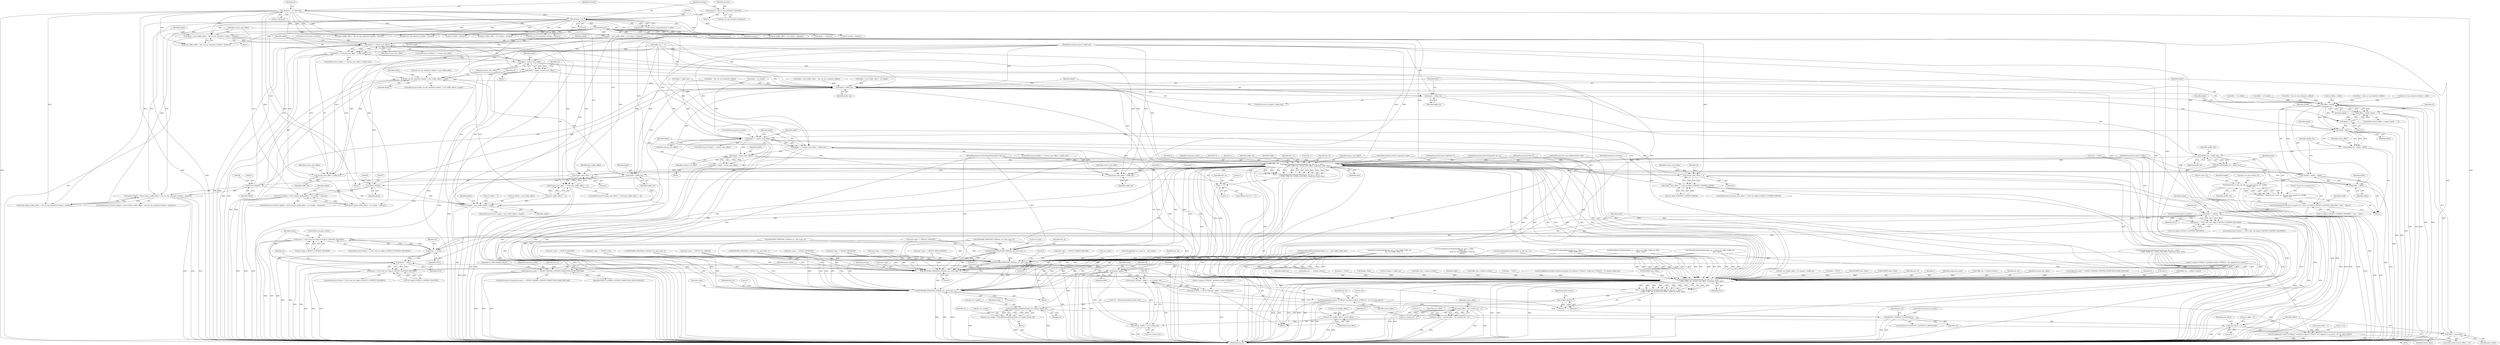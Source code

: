 digraph "0_suricata_47afc577ff763150f9b47f10331f5ef9eb847a57@integer" {
"1000339" [label="(Call,depth = prev_buffer_offset + det_ctx->bj_values[cd->within] + distance)"];
"1000290" [label="(Call,distance < 0)"];
"1000279" [label="(Call,distance = det_ctx->bj_values[cd->distance])"];
"1000260" [label="(Call,distance = cd->distance)"];
"1000296" [label="(Call,abs(distance))"];
"1000388" [label="(Call,depth <= stream_start_offset)"];
"1000395" [label="(Call,depth >= (stream_start_offset + buffer_len))"];
"1000405" [label="(Call,depth - stream_start_offset)"];
"1000403" [label="(Call,depth = depth - stream_start_offset)"];
"1000416" [label="(Call,(det_ctx->bj_values[cd->depth] + prev_buffer_offset) < depth)"];
"1000600" [label="(Call,depth > buffer_len)"];
"1000603" [label="(Call,depth = buffer_len)"];
"1000608" [label="(Call,offset > depth)"];
"1000607" [label="(Call,offset > depth || depth == 0)"];
"1000611" [label="(Call,depth == 0)"];
"1000635" [label="(Call,depth - offset)"];
"1000548" [label="(Call,depth <= stream_start_offset)"];
"1000555" [label="(Call,depth >= (stream_start_offset + buffer_len))"];
"1000565" [label="(Call,depth - stream_start_offset)"];
"1000563" [label="(Call,depth = depth - stream_start_offset)"];
"1000798" [label="(Call,DetectEngineContentInspection(de_ctx, det_ctx, s, smd+1,\n                        f, buffer, buffer_len, stream_start_offset, inspection_mode, data))"];
"1000256" [label="(Call,depth = buffer_len)"];
"1000322" [label="(Call,(int32_t)depth)"];
"1000321" [label="(Call,(int32_t)depth > (int32_t)(prev_buffer_offset + det_ctx->bj_values[cd->within] + distance))"];
"1000449" [label="(Call,(cd->depth + prev_buffer_offset) < depth)"];
"1000356" [label="(Call,(int32_t)depth)"];
"1000355" [label="(Call,(int32_t)depth > (int32_t)(prev_buffer_offset + cd->within + distance))"];
"1000380" [label="(Call,stream_start_offset != 0)"];
"1000379" [label="(Call,stream_start_offset != 0 && prev_buffer_offset == 0)"];
"1001518" [label="(Call,DetectEngineContentInspection(de_ctx, det_ctx, s, smd+1,\n                f, buffer, buffer_len, stream_start_offset, inspection_mode, data))"];
"1001516" [label="(Call,r = DetectEngineContentInspection(de_ctx, det_ctx, s, smd+1,\n                f, buffer, buffer_len, stream_start_offset, inspection_mode, data))"];
"1001531" [label="(Call,SCReturnInt(r))"];
"1001534" [label="(Call,KEYWORD_PROFILING_END(det_ctx, smd->type, 1))"];
"1000397" [label="(Call,stream_start_offset + buffer_len)"];
"1000538" [label="(Call,stream_start_offset != 0)"];
"1000537" [label="(Call,stream_start_offset != 0 && cd->flags & DETECT_CONTENT_DEPTH)"];
"1000557" [label="(Call,stream_start_offset + buffer_len)"];
"1000627" [label="(Call,*sbuffer = buffer + offset)"];
"1000648" [label="(Call,SpmScan(cd->spm_ctx, det_ctx->spm_thread_ctx, sbuffer,\n                            sbuffer_len))"];
"1000646" [label="(Call,found = SpmScan(cd->spm_ctx, det_ctx->spm_thread_ctx, sbuffer,\n                            sbuffer_len))"];
"1000657" [label="(Call,SCLogDebug(\"found %p cd negated %s\", found, cd->flags & DETECT_CONTENT_NEGATED ? \"true\" : \"false\"))"];
"1000670" [label="(Call,found == NULL)"];
"1000669" [label="(Call,found == NULL && !(cd->flags & DETECT_CONTENT_NEGATED))"];
"1000684" [label="(Call,found == NULL)"];
"1000683" [label="(Call,found == NULL && (cd->flags & DETECT_CONTENT_NEGATED))"];
"1000696" [label="(Call,found != NULL && (cd->flags & DETECT_CONTENT_NEGATED))"];
"1000697" [label="(Call,found != NULL)"];
"1000728" [label="(Call,found - buffer)"];
"1000725" [label="(Call,(uint32_t)((found - buffer) + cd->content_len))"];
"1000723" [label="(Call,match_offset = (uint32_t)((found - buffer) + cd->content_len))"];
"1000734" [label="(Call,SCLogDebug(\"content %\"PRIu32\" matched at offset %\"PRIu32\"\", cd->id, match_offset))"];
"1000706" [label="(Call,SCLogDebug(\"content %\"PRIu32\" matched at offset %\"PRIu32\", but negated so no match\", cd->id, match_offset))"];
"1000740" [label="(Call,det_ctx->buffer_offset = match_offset)"];
"1000825" [label="(Call,match_offset - (cd->content_len - 1))"];
"1000823" [label="(Call,prev_offset = (match_offset - (cd->content_len - 1)))"];
"1000593" [label="(Call,prev_offset != 0)"];
"1000596" [label="(Call,offset = prev_offset)"];
"1000727" [label="(Call,(found - buffer) + cd->content_len)"];
"1000761" [label="(Call,DetectReplaceAddToList(det_ctx->replist, found, cd))"];
"1000713" [label="(Call,DETECT_CONTENT_IS_SINGLE(cd))"];
"1000757" [label="(Call,det_ctx->replist = DetectReplaceAddToList(det_ctx->replist, found, cd))"];
"1000629" [label="(Call,buffer + offset)"];
"1000753" [label="(Call,inspection_mode == DETECT_ENGINE_CONTENT_INSPECTION_MODE_PAYLOAD)"];
"1000789" [label="(Call,KEYWORD_PROFILING_END(det_ctx, smd->type, 1))"];
"1001494" [label="(Call,KEYWORD_PROFILING_END(det_ctx, smd->type, 0))"];
"1001509" [label="(Call,KEYWORD_PROFILING_END(det_ctx, smd->type, 1))"];
"1000796" [label="(Call,r = DetectEngineContentInspection(de_ctx, det_ctx, s, smd+1,\n                        f, buffer, buffer_len, stream_start_offset, inspection_mode, data))"];
"1000812" [label="(Call,r == 1)"];
"1000633" [label="(Call,sbuffer_len = depth - offset)"];
"1000643" [label="(Call,sbuffer_len > buffer_len)"];
"1000642" [label="(Call,BUG_ON(sbuffer_len > buffer_len))"];
"1000133" [label="(MethodParameterIn,const Signature *s)"];
"1001527" [label="(Identifier,buffer_len)"];
"1000629" [label="(Call,buffer + offset)"];
"1000359" [label="(Call,(int32_t)(prev_buffer_offset + cd->within + distance))"];
"1000279" [label="(Call,distance = det_ctx->bj_values[cd->distance])"];
"1000597" [label="(Identifier,offset)"];
"1001354" [label="(Call,buffer_len == urilend->urilen1)"];
"1000458" [label="(Identifier,depth)"];
"1000731" [label="(Call,cd->content_len)"];
"1000754" [label="(Identifier,inspection_mode)"];
"1000604" [label="(Identifier,depth)"];
"1000442" [label="(Call,cd->depth != 0)"];
"1000472" [label="(Call,det_ctx->bj_values[cd->offset] > offset)"];
"1000739" [label="(Identifier,match_offset)"];
"1000548" [label="(Call,depth <= stream_start_offset)"];
"1000405" [label="(Call,depth - stream_start_offset)"];
"1000139" [label="(MethodParameterIn,uint8_t inspection_mode)"];
"1000736" [label="(Call,cd->id)"];
"1000175" [label="(Call,buffer_len == 0)"];
"1001203" [label="(Call,data != NULL)"];
"1000325" [label="(Call,(int32_t)(prev_buffer_offset + det_ctx->bj_values[cd->within] + distance))"];
"1000824" [label="(Identifier,prev_offset)"];
"1000172" [label="(Call,smd == NULL)"];
"1000426" [label="(Identifier,depth)"];
"1000973" [label="(Call,(Packet *)data)"];
"1000179" [label="(Call,KEYWORD_PROFILING_END(det_ctx, smd->type, 0))"];
"1001247" [label="(Call,smd->type == DETECT_BYTE_EXTRACT)"];
"1000683" [label="(Call,found == NULL && (cd->flags & DETECT_CONTENT_NEGATED))"];
"1000131" [label="(MethodParameterIn,DetectEngineCtx *de_ctx)"];
"1000628" [label="(Identifier,sbuffer)"];
"1000339" [label="(Call,depth = prev_buffer_offset + det_ctx->bj_values[cd->within] + distance)"];
"1000594" [label="(Identifier,prev_offset)"];
"1000361" [label="(Call,prev_buffer_offset + cd->within + distance)"];
"1000732" [label="(Identifier,cd)"];
"1000592" [label="(ControlStructure,if (prev_offset != 0))"];
"1000832" [label="(Literal,1)"];
"1000811" [label="(ControlStructure,if (r == 1))"];
"1000429" [label="(Identifier,depth)"];
"1000699" [label="(Identifier,NULL)"];
"1001486" [label="(Call,SCLogDebug(\"sm->type %u\", smd->type))"];
"1001536" [label="(Call,smd->type)"];
"1000387" [label="(ControlStructure,if (depth <= stream_start_offset))"];
"1001495" [label="(Identifier,det_ctx)"];
"1001160" [label="(Call,smd->type == DETECT_BYTEJUMP)"];
"1000635" [label="(Call,depth - offset)"];
"1000656" [label="(Identifier,sbuffer_len)"];
"1000396" [label="(Identifier,depth)"];
"1000892" [label="(Call,id->dataat < buffer_len)"];
"1000549" [label="(Identifier,depth)"];
"1000705" [label="(Block,)"];
"1001388" [label="(Call,buffer_len > urilend->urilen1)"];
"1000761" [label="(Call,DetectReplaceAddToList(det_ctx->replist, found, cd))"];
"1000455" [label="(Identifier,depth)"];
"1000636" [label="(Identifier,depth)"];
"1001417" [label="(Call,smd->type == DETECT_LUA)"];
"1000627" [label="(Call,*sbuffer = buffer + offset)"];
"1000695" [label="(ControlStructure,if (found != NULL && (cd->flags & DETECT_CONTENT_NEGATED)))"];
"1000765" [label="(Identifier,found)"];
"1000531" [label="(Call,depth = cd->depth)"];
"1000687" [label="(Call,cd->flags & DETECT_CONTENT_NEGATED)"];
"1000407" [label="(Identifier,stream_start_offset)"];
"1000808" [label="(Identifier,stream_start_offset)"];
"1001501" [label="(Literal,0)"];
"1001454" [label="(Call,DetectBase64DecodeDoMatch(det_ctx, s, smd, buffer, buffer_len))"];
"1000607" [label="(Call,offset > depth || depth == 0)"];
"1000538" [label="(Call,stream_start_offset != 0)"];
"1000467" [label="(Identifier,cd)"];
"1000394" [label="(ControlStructure,if (depth >= (stream_start_offset + buffer_len)))"];
"1000798" [label="(Call,DetectEngineContentInspection(de_ctx, det_ctx, s, smd+1,\n                        f, buffer, buffer_len, stream_start_offset, inspection_mode, data))"];
"1000646" [label="(Call,found = SpmScan(cd->spm_ctx, det_ctx->spm_thread_ctx, sbuffer,\n                            sbuffer_len))"];
"1000378" [label="(ControlStructure,if (stream_start_offset != 0 && prev_buffer_offset == 0))"];
"1000599" [label="(ControlStructure,if (depth > buffer_len))"];
"1000696" [label="(Call,found != NULL && (cd->flags & DETECT_CONTENT_NEGATED))"];
"1000598" [label="(Identifier,prev_offset)"];
"1000321" [label="(Call,(int32_t)depth > (int32_t)(prev_buffer_offset + det_ctx->bj_values[cd->within] + distance))"];
"1001526" [label="(Identifier,buffer)"];
"1001143" [label="(Call,DetectBytetestDoMatch(det_ctx, s, smd->ctx, buffer, buffer_len, flags,\n                                  offset, value))"];
"1000648" [label="(Call,SpmScan(cd->spm_ctx, det_ctx->spm_thread_ctx, sbuffer,\n                            sbuffer_len))"];
"1000354" [label="(ControlStructure,if ((int32_t)depth > (int32_t)(prev_buffer_offset + cd->within + distance)))"];
"1000686" [label="(Identifier,NULL)"];
"1000776" [label="(Identifier,cd)"];
"1000707" [label="(Literal,\"content %\"PRIu32\" matched at offset %\"PRIu32\", but negated so no match\")"];
"1000618" [label="(Identifier,cd)"];
"1000397" [label="(Call,stream_start_offset + buffer_len)"];
"1000735" [label="(Literal,\"content %\"PRIu32\" matched at offset %\"PRIu32\"\")"];
"1000717" [label="(Identifier,det_ctx)"];
"1000812" [label="(Call,r == 1)"];
"1001427" [label="(Call,DetectLuaMatchBuffer(det_ctx, s, smd, buffer, buffer_len,\n                    det_ctx->buffer_offset, f))"];
"1000556" [label="(Identifier,depth)"];
"1000702" [label="(Identifier,cd)"];
"1000797" [label="(Identifier,r)"];
"1000136" [label="(MethodParameterIn,uint8_t *buffer)"];
"1001517" [label="(Identifier,r)"];
"1000926" [label="(Call,smd->type == DETECT_PCRE)"];
"1000727" [label="(Call,(found - buffer) + cd->content_len)"];
"1001532" [label="(Identifier,r)"];
"1000406" [label="(Identifier,depth)"];
"1000642" [label="(Call,BUG_ON(sbuffer_len > buffer_len))"];
"1000757" [label="(Call,det_ctx->replist = DetectReplaceAddToList(det_ctx->replist, found, cd))"];
"1000552" [label="(ControlStructure,goto no_match;)"];
"1000257" [label="(Identifier,depth)"];
"1001499" [label="(Literal,0)"];
"1000567" [label="(Identifier,stream_start_offset)"];
"1001518" [label="(Call,DetectEngineContentInspection(de_ctx, det_ctx, s, smd+1,\n                f, buffer, buffer_len, stream_start_offset, inspection_mode, data))"];
"1001003" [label="(Call,KEYWORD_PROFILING_END(det_ctx, smd->type, 1))"];
"1000805" [label="(Identifier,f)"];
"1001514" [label="(Literal,1)"];
"1000132" [label="(MethodParameterIn,DetectEngineThreadCtx *det_ctx)"];
"1000612" [label="(Identifier,depth)"];
"1000188" [label="(Call,smd->type == DETECT_CONTENT)"];
"1000404" [label="(Identifier,depth)"];
"1000322" [label="(Call,(int32_t)depth)"];
"1000813" [label="(Identifier,r)"];
"1000258" [label="(Identifier,buffer_len)"];
"1000734" [label="(Call,SCLogDebug(\"content %\"PRIu32\" matched at offset %\"PRIu32\"\", cd->id, match_offset))"];
"1000541" [label="(Call,cd->flags & DETECT_CONTENT_DEPTH)"];
"1000740" [label="(Call,det_ctx->buffer_offset = match_offset)"];
"1000682" [label="(ControlStructure,if (found == NULL && (cd->flags & DETECT_CONTENT_NEGATED)))"];
"1001376" [label="(Call,buffer_len > urilend->urilen1)"];
"1000261" [label="(Identifier,distance)"];
"1000537" [label="(Call,stream_start_offset != 0 && cd->flags & DETECT_CONTENT_DEPTH)"];
"1000162" [label="(Call,KEYWORD_PROFILING_END(det_ctx, smd->type, 0))"];
"1000415" [label="(ControlStructure,if ((det_ctx->bj_values[cd->depth] + prev_buffer_offset) < depth))"];
"1000550" [label="(Identifier,stream_start_offset)"];
"1000826" [label="(Identifier,match_offset)"];
"1000384" [label="(Identifier,prev_buffer_offset)"];
"1000741" [label="(Call,det_ctx->buffer_offset)"];
"1000303" [label="(Call,offset += distance)"];
"1000543" [label="(Identifier,cd)"];
"1000713" [label="(Call,DETECT_CONTENT_IS_SINGLE(cd))"];
"1000448" [label="(ControlStructure,if ((cd->depth + prev_buffer_offset) < depth))"];
"1001534" [label="(Call,KEYWORD_PROFILING_END(det_ctx, smd->type, 1))"];
"1001306" [label="(Call,DetectByteExtractDoMatch(det_ctx, smd, s, buffer,\n                                     buffer_len,\n                                     &det_ctx->bj_values[bed->local_id],\n                                     endian))"];
"1000634" [label="(Identifier,sbuffer_len)"];
"1001508" [label="(Block,)"];
"1000655" [label="(Identifier,sbuffer)"];
"1001516" [label="(Call,r = DetectEngineContentInspection(de_ctx, det_ctx, s, smd+1,\n                f, buffer, buffer_len, stream_start_offset, inspection_mode, data))"];
"1000613" [label="(Literal,0)"];
"1000291" [label="(Identifier,distance)"];
"1000499" [label="(Call,offset = cd->offset)"];
"1001278" [label="(Call,data != NULL)"];
"1000558" [label="(Identifier,stream_start_offset)"];
"1000383" [label="(Call,prev_buffer_offset == 0)"];
"1001477" [label="(Call,DetectBase64DataDoMatch(de_ctx, det_ctx, s, f))"];
"1000195" [label="(Call,*cd = (DetectContentData *)smd->ctx)"];
"1000809" [label="(Identifier,inspection_mode)"];
"1000728" [label="(Call,found - buffer)"];
"1000557" [label="(Call,stream_start_offset + buffer_len)"];
"1000796" [label="(Call,r = DetectEngineContentInspection(de_ctx, det_ctx, s, smd+1,\n                        f, buffer, buffer_len, stream_start_offset, inspection_mode, data))"];
"1000644" [label="(Identifier,sbuffer_len)"];
"1000363" [label="(Call,cd->within + distance)"];
"1000762" [label="(Call,det_ctx->replist)"];
"1000658" [label="(Literal,\"found %p cd negated %s\")"];
"1000791" [label="(Call,smd->type)"];
"1000794" [label="(Literal,1)"];
"1001542" [label="(MethodReturn,int)"];
"1000725" [label="(Call,(uint32_t)((found - buffer) + cd->content_len))"];
"1000563" [label="(Call,depth = depth - stream_start_offset)"];
"1000562" [label="(Block,)"];
"1000759" [label="(Identifier,det_ctx)"];
"1000766" [label="(Identifier,cd)"];
"1000338" [label="(Block,)"];
"1001535" [label="(Identifier,det_ctx)"];
"1000239" [label="(Block,)"];
"1000801" [label="(Identifier,s)"];
"1000584" [label="(Call,offset = cd->offset)"];
"1000389" [label="(Identifier,depth)"];
"1000608" [label="(Call,offset > depth)"];
"1000724" [label="(Identifier,match_offset)"];
"1000390" [label="(Identifier,stream_start_offset)"];
"1000296" [label="(Call,abs(distance))"];
"1000714" [label="(Identifier,cd)"];
"1000807" [label="(Identifier,buffer_len)"];
"1000256" [label="(Call,depth = buffer_len)"];
"1000402" [label="(Block,)"];
"1000559" [label="(Identifier,buffer_len)"];
"1000566" [label="(Identifier,depth)"];
"1000698" [label="(Identifier,found)"];
"1000789" [label="(Call,KEYWORD_PROFILING_END(det_ctx, smd->type, 1))"];
"1000340" [label="(Identifier,depth)"];
"1000631" [label="(Identifier,offset)"];
"1000398" [label="(Identifier,stream_start_offset)"];
"1000481" [label="(Call,offset = det_ctx->bj_values[cd->offset])"];
"1000637" [label="(Identifier,offset)"];
"1001470" [label="(Call,KEYWORD_PROFILING_END(det_ctx, smd->type, 1))"];
"1000697" [label="(Call,found != NULL)"];
"1000403" [label="(Call,depth = depth - stream_start_offset)"];
"1000910" [label="(Call,SCLogDebug(\"absolute isdataat mismatch, id->isdataat %\"PRIu32\", buffer_len %\"PRIu32\"\", id->dataat, buffer_len))"];
"1000748" [label="(Identifier,cd)"];
"1000827" [label="(Call,cd->content_len - 1)"];
"1000388" [label="(Call,depth <= stream_start_offset)"];
"1000660" [label="(Call,cd->flags & DETECT_CONTENT_NEGATED ? \"true\" : \"false\")"];
"1000137" [label="(MethodParameterIn,uint32_t buffer_len)"];
"1000668" [label="(ControlStructure,if (found == NULL && !(cd->flags & DETECT_CONTENT_NEGATED)))"];
"1000645" [label="(Identifier,buffer_len)"];
"1000810" [label="(Identifier,data)"];
"1000536" [label="(ControlStructure,if (stream_start_offset != 0 && cd->flags & DETECT_CONTENT_DEPTH))"];
"1000806" [label="(Identifier,buffer)"];
"1000630" [label="(Identifier,buffer)"];
"1000547" [label="(ControlStructure,if (depth <= stream_start_offset))"];
"1001510" [label="(Identifier,det_ctx)"];
"1000428" [label="(Call,depth = prev_buffer_offset + det_ctx->bj_values[cd->depth])"];
"1000135" [label="(MethodParameterIn,Flow *f)"];
"1000978" [label="(Call,DetectPcrePayloadMatch(det_ctx, s, smd, p, f,\n                                       buffer, buffer_len))"];
"1000260" [label="(Call,distance = cd->distance)"];
"1000371" [label="(Call,prev_buffer_offset + cd->within + distance)"];
"1000268" [label="(Identifier,cd)"];
"1000225" [label="(Call,depth = buffer_len)"];
"1001210" [label="(Call,(DCERPCState *)data)"];
"1000700" [label="(Call,cd->flags & DETECT_CONTENT_NEGATED)"];
"1000752" [label="(ControlStructure,if (inspection_mode == DETECT_ENGINE_CONTENT_INSPECTION_MODE_PAYLOAD))"];
"1000596" [label="(Call,offset = prev_offset)"];
"1001509" [label="(Call,KEYWORD_PROFILING_END(det_ctx, smd->type, 1))"];
"1001494" [label="(Call,KEYWORD_PROFILING_END(det_ctx, smd->type, 0))"];
"1000770" [label="(Identifier,SC_ERR_INVALID_VALUE)"];
"1000329" [label="(Call,det_ctx->bj_values[cd->within] + distance)"];
"1000324" [label="(Identifier,depth)"];
"1000859" [label="(Call,det_ctx->buffer_offset + id->dataat > buffer_len)"];
"1001531" [label="(Call,SCReturnInt(r))"];
"1000565" [label="(Call,depth - stream_start_offset)"];
"1000595" [label="(Literal,0)"];
"1000755" [label="(Identifier,DETECT_ENGINE_CONTENT_INSPECTION_MODE_PAYLOAD)"];
"1000138" [label="(MethodParameterIn,uint32_t stream_start_offset)"];
"1000554" [label="(ControlStructure,if (depth >= (stream_start_offset + buffer_len)))"];
"1000659" [label="(Identifier,found)"];
"1000229" [label="(Call,prev_offset = 0)"];
"1000672" [label="(Identifier,NULL)"];
"1000382" [label="(Literal,0)"];
"1000742" [label="(Identifier,det_ctx)"];
"1001054" [label="(Call,smd->type == DETECT_BYTETEST)"];
"1000643" [label="(Call,sbuffer_len > buffer_len)"];
"1000379" [label="(Call,stream_start_offset != 0 && prev_buffer_offset == 0)"];
"1000835" [label="(Call,smd->type == DETECT_ISDATAAT)"];
"1001231" [label="(Call,DetectBytejumpDoMatch(det_ctx, s, smd->ctx, buffer, buffer_len,\n                                  flags, offset))"];
"1000823" [label="(Call,prev_offset = (match_offset - (cd->content_len - 1)))"];
"1001447" [label="(Call,smd->type == DETECT_BASE64_DECODE)"];
"1000411" [label="(Identifier,cd)"];
"1001327" [label="(Call,smd->type == DETECT_AL_URILEN)"];
"1000606" [label="(ControlStructure,if (offset > depth || depth == 0))"];
"1000814" [label="(Literal,1)"];
"1000290" [label="(Call,distance < 0)"];
"1000817" [label="(Literal,1)"];
"1001115" [label="(Call,data != NULL)"];
"1000602" [label="(Identifier,buffer_len)"];
"1000684" [label="(Call,found == NULL)"];
"1000320" [label="(ControlStructure,if ((int32_t)depth > (int32_t)(prev_buffer_offset + det_ctx->bj_values[cd->within] + distance)))"];
"1000294" [label="(Call,(uint32_t)(abs(distance)))"];
"1000753" [label="(Call,inspection_mode == DETECT_ENGINE_CONTENT_INSPECTION_MODE_PAYLOAD)"];
"1000610" [label="(Identifier,depth)"];
"1000289" [label="(Call,distance < 0 && (uint32_t)(abs(distance)) > offset)"];
"1000800" [label="(Identifier,det_ctx)"];
"1001122" [label="(Call,(DCERPCState *)data)"];
"1000712" [label="(ControlStructure,if (DETECT_CONTENT_IS_SINGLE(cd)))"];
"1000640" [label="(Identifier,match_offset)"];
"1001285" [label="(Call,(DCERPCState *)data)"];
"1000593" [label="(Call,prev_offset != 0)"];
"1000358" [label="(Identifier,depth)"];
"1000802" [label="(Call,smd+1)"];
"1001496" [label="(Call,smd->type)"];
"1000720" [label="(ControlStructure,goto no_match;)"];
"1000673" [label="(Call,!(cd->flags & DETECT_CONTENT_NEGATED))"];
"1000278" [label="(Block,)"];
"1000657" [label="(Call,SCLogDebug(\"found %p cd negated %s\", found, cd->flags & DETECT_CONTENT_NEGATED ? \"true\" : \"false\"))"];
"1000652" [label="(Call,det_ctx->spm_thread_ctx)"];
"1001520" [label="(Identifier,det_ctx)"];
"1001530" [label="(Identifier,data)"];
"1000600" [label="(Call,depth > buffer_len)"];
"1000722" [label="(Block,)"];
"1000134" [label="(MethodParameterIn,const SigMatchData *smd)"];
"1000252" [label="(Block,)"];
"1000744" [label="(Identifier,match_offset)"];
"1000706" [label="(Call,SCLogDebug(\"content %\"PRIu32\" matched at offset %\"PRIu32\", but negated so no match\", cd->id, match_offset))"];
"1000416" [label="(Call,(det_ctx->bj_values[cd->depth] + prev_buffer_offset) < depth)"];
"1000685" [label="(Identifier,found)"];
"1001521" [label="(Identifier,s)"];
"1000399" [label="(Identifier,buffer_len)"];
"1000693" [label="(ControlStructure,goto match;)"];
"1000417" [label="(Call,det_ctx->bj_values[cd->depth] + prev_buffer_offset)"];
"1000369" [label="(Call,depth = prev_buffer_offset + cd->within + distance)"];
"1000609" [label="(Identifier,offset)"];
"1000689" [label="(Identifier,cd)"];
"1001529" [label="(Identifier,inspection_mode)"];
"1000676" [label="(Identifier,cd)"];
"1001365" [label="(Call,buffer_len < urilend->urilen1)"];
"1000297" [label="(Identifier,distance)"];
"1000450" [label="(Call,cd->depth + prev_buffer_offset)"];
"1000355" [label="(Call,(int32_t)depth > (int32_t)(prev_buffer_offset + cd->within + distance))"];
"1000799" [label="(Identifier,de_ctx)"];
"1000649" [label="(Call,cd->spm_ctx)"];
"1000564" [label="(Identifier,depth)"];
"1001533" [label="(JumpTarget,final_match:)"];
"1000669" [label="(Call,found == NULL && !(cd->flags & DETECT_CONTENT_NEGATED))"];
"1000756" [label="(Block,)"];
"1000671" [label="(Identifier,found)"];
"1001511" [label="(Call,smd->type)"];
"1001519" [label="(Identifier,de_ctx)"];
"1000513" [label="(Call,depth = det_ctx->bj_values[cd->depth])"];
"1000381" [label="(Identifier,stream_start_offset)"];
"1000140" [label="(MethodParameterIn,void *data)"];
"1000327" [label="(Call,prev_buffer_offset + det_ctx->bj_values[cd->within] + distance)"];
"1000392" [label="(ControlStructure,goto no_match;)"];
"1000341" [label="(Call,prev_buffer_offset + det_ctx->bj_values[cd->within] + distance)"];
"1000571" [label="(Identifier,cd)"];
"1000555" [label="(Call,depth >= (stream_start_offset + buffer_len))"];
"1000540" [label="(Literal,0)"];
"1000493" [label="(Call,cd->offset > offset)"];
"1001528" [label="(Identifier,stream_start_offset)"];
"1000758" [label="(Call,det_ctx->replist)"];
"1001541" [label="(Literal,1)"];
"1000141" [label="(Block,)"];
"1000968" [label="(Call,inspection_mode == DETECT_ENGINE_CONTENT_INSPECTION_MODE_PAYLOAD)"];
"1000343" [label="(Call,det_ctx->bj_values[cd->within] + distance)"];
"1000730" [label="(Identifier,buffer)"];
"1000711" [label="(Identifier,match_offset)"];
"1001525" [label="(Identifier,f)"];
"1000380" [label="(Call,stream_start_offset != 0)"];
"1000292" [label="(Literal,0)"];
"1000647" [label="(Identifier,found)"];
"1000790" [label="(Identifier,det_ctx)"];
"1000639" [label="(Call,match_offset = 0)"];
"1000539" [label="(Identifier,stream_start_offset)"];
"1000633" [label="(Call,sbuffer_len = depth - offset)"];
"1000574" [label="(Call,offset = det_ctx->bj_values[cd->offset])"];
"1000449" [label="(Call,(cd->depth + prev_buffer_offset) < depth)"];
"1000262" [label="(Call,cd->distance)"];
"1000603" [label="(Call,depth = buffer_len)"];
"1000605" [label="(Identifier,buffer_len)"];
"1001522" [label="(Call,smd+1)"];
"1001393" [label="(Call,buffer_len < urilend->urilen2)"];
"1000280" [label="(Identifier,distance)"];
"1000670" [label="(Call,found == NULL)"];
"1000825" [label="(Call,match_offset - (cd->content_len - 1))"];
"1000723" [label="(Call,match_offset = (uint32_t)((found - buffer) + cd->content_len))"];
"1000708" [label="(Call,cd->id)"];
"1000395" [label="(Call,depth >= (stream_start_offset + buffer_len))"];
"1000457" [label="(Call,depth = prev_buffer_offset + cd->depth)"];
"1000281" [label="(Call,det_ctx->bj_values[cd->distance])"];
"1000601" [label="(Identifier,depth)"];
"1000680" [label="(ControlStructure,goto no_match;)"];
"1000611" [label="(Call,depth == 0)"];
"1000370" [label="(Identifier,depth)"];
"1000356" [label="(Call,(int32_t)depth)"];
"1000373" [label="(Call,cd->within + distance)"];
"1001539" [label="(Literal,1)"];
"1000820" [label="(Identifier,det_ctx)"];
"1001016" [label="(Call,DetectEngineContentInspection(de_ctx, det_ctx, s, smd+1,\n                    f, buffer, buffer_len, stream_start_offset, inspection_mode, data))"];
"1000729" [label="(Identifier,found)"];
"1000339" -> "1000338"  [label="AST: "];
"1000339" -> "1000341"  [label="CFG: "];
"1000340" -> "1000339"  [label="AST: "];
"1000341" -> "1000339"  [label="AST: "];
"1000381" -> "1000339"  [label="CFG: "];
"1000339" -> "1001542"  [label="DDG: "];
"1000290" -> "1000339"  [label="DDG: "];
"1000296" -> "1000339"  [label="DDG: "];
"1000260" -> "1000339"  [label="DDG: "];
"1000339" -> "1000388"  [label="DDG: "];
"1000339" -> "1000416"  [label="DDG: "];
"1000339" -> "1000449"  [label="DDG: "];
"1000339" -> "1000600"  [label="DDG: "];
"1000290" -> "1000289"  [label="AST: "];
"1000290" -> "1000292"  [label="CFG: "];
"1000291" -> "1000290"  [label="AST: "];
"1000292" -> "1000290"  [label="AST: "];
"1000295" -> "1000290"  [label="CFG: "];
"1000289" -> "1000290"  [label="CFG: "];
"1000290" -> "1001542"  [label="DDG: "];
"1000290" -> "1000289"  [label="DDG: "];
"1000290" -> "1000289"  [label="DDG: "];
"1000279" -> "1000290"  [label="DDG: "];
"1000260" -> "1000290"  [label="DDG: "];
"1000290" -> "1000296"  [label="DDG: "];
"1000290" -> "1000303"  [label="DDG: "];
"1000290" -> "1000325"  [label="DDG: "];
"1000290" -> "1000327"  [label="DDG: "];
"1000290" -> "1000329"  [label="DDG: "];
"1000290" -> "1000341"  [label="DDG: "];
"1000290" -> "1000343"  [label="DDG: "];
"1000290" -> "1000359"  [label="DDG: "];
"1000290" -> "1000361"  [label="DDG: "];
"1000290" -> "1000363"  [label="DDG: "];
"1000290" -> "1000369"  [label="DDG: "];
"1000290" -> "1000371"  [label="DDG: "];
"1000290" -> "1000373"  [label="DDG: "];
"1000279" -> "1000278"  [label="AST: "];
"1000279" -> "1000281"  [label="CFG: "];
"1000280" -> "1000279"  [label="AST: "];
"1000281" -> "1000279"  [label="AST: "];
"1000291" -> "1000279"  [label="CFG: "];
"1000279" -> "1001542"  [label="DDG: "];
"1000260" -> "1000252"  [label="AST: "];
"1000260" -> "1000262"  [label="CFG: "];
"1000261" -> "1000260"  [label="AST: "];
"1000262" -> "1000260"  [label="AST: "];
"1000268" -> "1000260"  [label="CFG: "];
"1000260" -> "1001542"  [label="DDG: "];
"1000260" -> "1001542"  [label="DDG: "];
"1000260" -> "1000325"  [label="DDG: "];
"1000260" -> "1000327"  [label="DDG: "];
"1000260" -> "1000329"  [label="DDG: "];
"1000260" -> "1000341"  [label="DDG: "];
"1000260" -> "1000343"  [label="DDG: "];
"1000260" -> "1000359"  [label="DDG: "];
"1000260" -> "1000361"  [label="DDG: "];
"1000260" -> "1000363"  [label="DDG: "];
"1000260" -> "1000369"  [label="DDG: "];
"1000260" -> "1000371"  [label="DDG: "];
"1000260" -> "1000373"  [label="DDG: "];
"1000296" -> "1000294"  [label="AST: "];
"1000296" -> "1000297"  [label="CFG: "];
"1000297" -> "1000296"  [label="AST: "];
"1000294" -> "1000296"  [label="CFG: "];
"1000296" -> "1001542"  [label="DDG: "];
"1000296" -> "1000294"  [label="DDG: "];
"1000296" -> "1000303"  [label="DDG: "];
"1000296" -> "1000325"  [label="DDG: "];
"1000296" -> "1000327"  [label="DDG: "];
"1000296" -> "1000329"  [label="DDG: "];
"1000296" -> "1000341"  [label="DDG: "];
"1000296" -> "1000343"  [label="DDG: "];
"1000296" -> "1000359"  [label="DDG: "];
"1000296" -> "1000361"  [label="DDG: "];
"1000296" -> "1000363"  [label="DDG: "];
"1000296" -> "1000369"  [label="DDG: "];
"1000296" -> "1000371"  [label="DDG: "];
"1000296" -> "1000373"  [label="DDG: "];
"1000388" -> "1000387"  [label="AST: "];
"1000388" -> "1000390"  [label="CFG: "];
"1000389" -> "1000388"  [label="AST: "];
"1000390" -> "1000388"  [label="AST: "];
"1000392" -> "1000388"  [label="CFG: "];
"1000396" -> "1000388"  [label="CFG: "];
"1000388" -> "1001542"  [label="DDG: "];
"1000388" -> "1001542"  [label="DDG: "];
"1000388" -> "1001542"  [label="DDG: "];
"1000369" -> "1000388"  [label="DDG: "];
"1000356" -> "1000388"  [label="DDG: "];
"1000322" -> "1000388"  [label="DDG: "];
"1000380" -> "1000388"  [label="DDG: "];
"1000138" -> "1000388"  [label="DDG: "];
"1000388" -> "1000395"  [label="DDG: "];
"1000388" -> "1000395"  [label="DDG: "];
"1000388" -> "1000397"  [label="DDG: "];
"1000388" -> "1000405"  [label="DDG: "];
"1000388" -> "1001518"  [label="DDG: "];
"1000395" -> "1000394"  [label="AST: "];
"1000395" -> "1000397"  [label="CFG: "];
"1000396" -> "1000395"  [label="AST: "];
"1000397" -> "1000395"  [label="AST: "];
"1000404" -> "1000395"  [label="CFG: "];
"1000395" -> "1001542"  [label="DDG: "];
"1000395" -> "1001542"  [label="DDG: "];
"1000138" -> "1000395"  [label="DDG: "];
"1000137" -> "1000395"  [label="DDG: "];
"1000798" -> "1000395"  [label="DDG: "];
"1000175" -> "1000395"  [label="DDG: "];
"1000395" -> "1000405"  [label="DDG: "];
"1000405" -> "1000403"  [label="AST: "];
"1000405" -> "1000407"  [label="CFG: "];
"1000406" -> "1000405"  [label="AST: "];
"1000407" -> "1000405"  [label="AST: "];
"1000403" -> "1000405"  [label="CFG: "];
"1000405" -> "1001542"  [label="DDG: "];
"1000405" -> "1000403"  [label="DDG: "];
"1000405" -> "1000403"  [label="DDG: "];
"1000138" -> "1000405"  [label="DDG: "];
"1000405" -> "1000798"  [label="DDG: "];
"1000405" -> "1001518"  [label="DDG: "];
"1000403" -> "1000402"  [label="AST: "];
"1000404" -> "1000403"  [label="AST: "];
"1000411" -> "1000403"  [label="CFG: "];
"1000403" -> "1001542"  [label="DDG: "];
"1000403" -> "1000416"  [label="DDG: "];
"1000403" -> "1000449"  [label="DDG: "];
"1000403" -> "1000600"  [label="DDG: "];
"1000416" -> "1000415"  [label="AST: "];
"1000416" -> "1000426"  [label="CFG: "];
"1000417" -> "1000416"  [label="AST: "];
"1000426" -> "1000416"  [label="AST: "];
"1000429" -> "1000416"  [label="CFG: "];
"1000467" -> "1000416"  [label="CFG: "];
"1000416" -> "1001542"  [label="DDG: "];
"1000416" -> "1001542"  [label="DDG: "];
"1000383" -> "1000416"  [label="DDG: "];
"1000369" -> "1000416"  [label="DDG: "];
"1000356" -> "1000416"  [label="DDG: "];
"1000322" -> "1000416"  [label="DDG: "];
"1000256" -> "1000416"  [label="DDG: "];
"1000416" -> "1000600"  [label="DDG: "];
"1000600" -> "1000599"  [label="AST: "];
"1000600" -> "1000602"  [label="CFG: "];
"1000601" -> "1000600"  [label="AST: "];
"1000602" -> "1000600"  [label="AST: "];
"1000604" -> "1000600"  [label="CFG: "];
"1000609" -> "1000600"  [label="CFG: "];
"1000600" -> "1001542"  [label="DDG: "];
"1000600" -> "1001542"  [label="DDG: "];
"1000449" -> "1000600"  [label="DDG: "];
"1000369" -> "1000600"  [label="DDG: "];
"1000513" -> "1000600"  [label="DDG: "];
"1000225" -> "1000600"  [label="DDG: "];
"1000356" -> "1000600"  [label="DDG: "];
"1000563" -> "1000600"  [label="DDG: "];
"1000457" -> "1000600"  [label="DDG: "];
"1000256" -> "1000600"  [label="DDG: "];
"1000531" -> "1000600"  [label="DDG: "];
"1000428" -> "1000600"  [label="DDG: "];
"1000322" -> "1000600"  [label="DDG: "];
"1000635" -> "1000600"  [label="DDG: "];
"1000798" -> "1000600"  [label="DDG: "];
"1000137" -> "1000600"  [label="DDG: "];
"1000175" -> "1000600"  [label="DDG: "];
"1000600" -> "1000603"  [label="DDG: "];
"1000600" -> "1000608"  [label="DDG: "];
"1000600" -> "1000643"  [label="DDG: "];
"1000600" -> "1001518"  [label="DDG: "];
"1000603" -> "1000599"  [label="AST: "];
"1000603" -> "1000605"  [label="CFG: "];
"1000604" -> "1000603"  [label="AST: "];
"1000605" -> "1000603"  [label="AST: "];
"1000609" -> "1000603"  [label="CFG: "];
"1000603" -> "1001542"  [label="DDG: "];
"1000137" -> "1000603"  [label="DDG: "];
"1000603" -> "1000608"  [label="DDG: "];
"1000608" -> "1000607"  [label="AST: "];
"1000608" -> "1000610"  [label="CFG: "];
"1000609" -> "1000608"  [label="AST: "];
"1000610" -> "1000608"  [label="AST: "];
"1000612" -> "1000608"  [label="CFG: "];
"1000607" -> "1000608"  [label="CFG: "];
"1000608" -> "1001542"  [label="DDG: "];
"1000608" -> "1001542"  [label="DDG: "];
"1000608" -> "1000607"  [label="DDG: "];
"1000608" -> "1000607"  [label="DDG: "];
"1000574" -> "1000608"  [label="DDG: "];
"1000596" -> "1000608"  [label="DDG: "];
"1000493" -> "1000608"  [label="DDG: "];
"1000499" -> "1000608"  [label="DDG: "];
"1000472" -> "1000608"  [label="DDG: "];
"1000584" -> "1000608"  [label="DDG: "];
"1000481" -> "1000608"  [label="DDG: "];
"1000608" -> "1000611"  [label="DDG: "];
"1000608" -> "1000627"  [label="DDG: "];
"1000608" -> "1000629"  [label="DDG: "];
"1000608" -> "1000635"  [label="DDG: "];
"1000608" -> "1000635"  [label="DDG: "];
"1000607" -> "1000606"  [label="AST: "];
"1000607" -> "1000611"  [label="CFG: "];
"1000611" -> "1000607"  [label="AST: "];
"1000618" -> "1000607"  [label="CFG: "];
"1000628" -> "1000607"  [label="CFG: "];
"1000607" -> "1001542"  [label="DDG: "];
"1000607" -> "1001542"  [label="DDG: "];
"1000607" -> "1001542"  [label="DDG: "];
"1000611" -> "1000607"  [label="DDG: "];
"1000611" -> "1000607"  [label="DDG: "];
"1000611" -> "1000613"  [label="CFG: "];
"1000612" -> "1000611"  [label="AST: "];
"1000613" -> "1000611"  [label="AST: "];
"1000611" -> "1001542"  [label="DDG: "];
"1000611" -> "1000635"  [label="DDG: "];
"1000635" -> "1000633"  [label="AST: "];
"1000635" -> "1000637"  [label="CFG: "];
"1000636" -> "1000635"  [label="AST: "];
"1000637" -> "1000635"  [label="AST: "];
"1000633" -> "1000635"  [label="CFG: "];
"1000635" -> "1001542"  [label="DDG: "];
"1000635" -> "1001542"  [label="DDG: "];
"1000635" -> "1000548"  [label="DDG: "];
"1000635" -> "1000633"  [label="DDG: "];
"1000635" -> "1000633"  [label="DDG: "];
"1000548" -> "1000547"  [label="AST: "];
"1000548" -> "1000550"  [label="CFG: "];
"1000549" -> "1000548"  [label="AST: "];
"1000550" -> "1000548"  [label="AST: "];
"1000552" -> "1000548"  [label="CFG: "];
"1000556" -> "1000548"  [label="CFG: "];
"1000548" -> "1001542"  [label="DDG: "];
"1000548" -> "1001542"  [label="DDG: "];
"1000548" -> "1001542"  [label="DDG: "];
"1000513" -> "1000548"  [label="DDG: "];
"1000225" -> "1000548"  [label="DDG: "];
"1000531" -> "1000548"  [label="DDG: "];
"1000538" -> "1000548"  [label="DDG: "];
"1000138" -> "1000548"  [label="DDG: "];
"1000548" -> "1000555"  [label="DDG: "];
"1000548" -> "1000555"  [label="DDG: "];
"1000548" -> "1000557"  [label="DDG: "];
"1000548" -> "1000565"  [label="DDG: "];
"1000548" -> "1001518"  [label="DDG: "];
"1000555" -> "1000554"  [label="AST: "];
"1000555" -> "1000557"  [label="CFG: "];
"1000556" -> "1000555"  [label="AST: "];
"1000557" -> "1000555"  [label="AST: "];
"1000564" -> "1000555"  [label="CFG: "];
"1000555" -> "1001542"  [label="DDG: "];
"1000555" -> "1001542"  [label="DDG: "];
"1000138" -> "1000555"  [label="DDG: "];
"1000798" -> "1000555"  [label="DDG: "];
"1000137" -> "1000555"  [label="DDG: "];
"1000175" -> "1000555"  [label="DDG: "];
"1000555" -> "1000565"  [label="DDG: "];
"1000565" -> "1000563"  [label="AST: "];
"1000565" -> "1000567"  [label="CFG: "];
"1000566" -> "1000565"  [label="AST: "];
"1000567" -> "1000565"  [label="AST: "];
"1000563" -> "1000565"  [label="CFG: "];
"1000565" -> "1001542"  [label="DDG: "];
"1000565" -> "1000563"  [label="DDG: "];
"1000565" -> "1000563"  [label="DDG: "];
"1000138" -> "1000565"  [label="DDG: "];
"1000565" -> "1000798"  [label="DDG: "];
"1000565" -> "1001518"  [label="DDG: "];
"1000563" -> "1000562"  [label="AST: "];
"1000564" -> "1000563"  [label="AST: "];
"1000571" -> "1000563"  [label="CFG: "];
"1000563" -> "1001542"  [label="DDG: "];
"1000798" -> "1000796"  [label="AST: "];
"1000798" -> "1000810"  [label="CFG: "];
"1000799" -> "1000798"  [label="AST: "];
"1000800" -> "1000798"  [label="AST: "];
"1000801" -> "1000798"  [label="AST: "];
"1000802" -> "1000798"  [label="AST: "];
"1000805" -> "1000798"  [label="AST: "];
"1000806" -> "1000798"  [label="AST: "];
"1000807" -> "1000798"  [label="AST: "];
"1000808" -> "1000798"  [label="AST: "];
"1000809" -> "1000798"  [label="AST: "];
"1000810" -> "1000798"  [label="AST: "];
"1000796" -> "1000798"  [label="CFG: "];
"1000798" -> "1001542"  [label="DDG: "];
"1000798" -> "1001542"  [label="DDG: "];
"1000798" -> "1001542"  [label="DDG: "];
"1000798" -> "1001542"  [label="DDG: "];
"1000798" -> "1001542"  [label="DDG: "];
"1000798" -> "1001542"  [label="DDG: "];
"1000798" -> "1001542"  [label="DDG: "];
"1000798" -> "1001542"  [label="DDG: "];
"1000798" -> "1001542"  [label="DDG: "];
"1000798" -> "1000256"  [label="DDG: "];
"1000798" -> "1000380"  [label="DDG: "];
"1000798" -> "1000397"  [label="DDG: "];
"1000798" -> "1000538"  [label="DDG: "];
"1000798" -> "1000557"  [label="DDG: "];
"1000798" -> "1000627"  [label="DDG: "];
"1000798" -> "1000629"  [label="DDG: "];
"1000798" -> "1000728"  [label="DDG: "];
"1000798" -> "1000753"  [label="DDG: "];
"1000798" -> "1000789"  [label="DDG: "];
"1000798" -> "1000796"  [label="DDG: "];
"1000798" -> "1000796"  [label="DDG: "];
"1000798" -> "1000796"  [label="DDG: "];
"1000798" -> "1000796"  [label="DDG: "];
"1000798" -> "1000796"  [label="DDG: "];
"1000798" -> "1000796"  [label="DDG: "];
"1000798" -> "1000796"  [label="DDG: "];
"1000798" -> "1000796"  [label="DDG: "];
"1000798" -> "1000796"  [label="DDG: "];
"1000798" -> "1000796"  [label="DDG: "];
"1000131" -> "1000798"  [label="DDG: "];
"1000135" -> "1000798"  [label="DDG: "];
"1000728" -> "1000798"  [label="DDG: "];
"1000136" -> "1000798"  [label="DDG: "];
"1000538" -> "1000798"  [label="DDG: "];
"1000380" -> "1000798"  [label="DDG: "];
"1000138" -> "1000798"  [label="DDG: "];
"1000753" -> "1000798"  [label="DDG: "];
"1000139" -> "1000798"  [label="DDG: "];
"1000789" -> "1000798"  [label="DDG: "];
"1000132" -> "1000798"  [label="DDG: "];
"1000133" -> "1000798"  [label="DDG: "];
"1000643" -> "1000798"  [label="DDG: "];
"1000137" -> "1000798"  [label="DDG: "];
"1000140" -> "1000798"  [label="DDG: "];
"1000172" -> "1000798"  [label="DDG: "];
"1000134" -> "1000798"  [label="DDG: "];
"1000798" -> "1001494"  [label="DDG: "];
"1000798" -> "1001509"  [label="DDG: "];
"1000798" -> "1001518"  [label="DDG: "];
"1000798" -> "1001518"  [label="DDG: "];
"1000798" -> "1001518"  [label="DDG: "];
"1000798" -> "1001518"  [label="DDG: "];
"1000798" -> "1001518"  [label="DDG: "];
"1000798" -> "1001518"  [label="DDG: "];
"1000798" -> "1001518"  [label="DDG: "];
"1000798" -> "1001518"  [label="DDG: "];
"1000798" -> "1001534"  [label="DDG: "];
"1000256" -> "1000252"  [label="AST: "];
"1000256" -> "1000258"  [label="CFG: "];
"1000257" -> "1000256"  [label="AST: "];
"1000258" -> "1000256"  [label="AST: "];
"1000261" -> "1000256"  [label="CFG: "];
"1000256" -> "1001542"  [label="DDG: "];
"1000137" -> "1000256"  [label="DDG: "];
"1000175" -> "1000256"  [label="DDG: "];
"1000256" -> "1000322"  [label="DDG: "];
"1000256" -> "1000356"  [label="DDG: "];
"1000256" -> "1000449"  [label="DDG: "];
"1000322" -> "1000321"  [label="AST: "];
"1000322" -> "1000324"  [label="CFG: "];
"1000323" -> "1000322"  [label="AST: "];
"1000324" -> "1000322"  [label="AST: "];
"1000326" -> "1000322"  [label="CFG: "];
"1000322" -> "1000321"  [label="DDG: "];
"1000322" -> "1000449"  [label="DDG: "];
"1000321" -> "1000320"  [label="AST: "];
"1000321" -> "1000325"  [label="CFG: "];
"1000325" -> "1000321"  [label="AST: "];
"1000340" -> "1000321"  [label="CFG: "];
"1000381" -> "1000321"  [label="CFG: "];
"1000321" -> "1001542"  [label="DDG: "];
"1000321" -> "1001542"  [label="DDG: "];
"1000321" -> "1001542"  [label="DDG: "];
"1000325" -> "1000321"  [label="DDG: "];
"1000449" -> "1000448"  [label="AST: "];
"1000449" -> "1000455"  [label="CFG: "];
"1000450" -> "1000449"  [label="AST: "];
"1000455" -> "1000449"  [label="AST: "];
"1000458" -> "1000449"  [label="CFG: "];
"1000467" -> "1000449"  [label="CFG: "];
"1000449" -> "1001542"  [label="DDG: "];
"1000449" -> "1001542"  [label="DDG: "];
"1000442" -> "1000449"  [label="DDG: "];
"1000383" -> "1000449"  [label="DDG: "];
"1000369" -> "1000449"  [label="DDG: "];
"1000356" -> "1000449"  [label="DDG: "];
"1000356" -> "1000355"  [label="AST: "];
"1000356" -> "1000358"  [label="CFG: "];
"1000357" -> "1000356"  [label="AST: "];
"1000358" -> "1000356"  [label="AST: "];
"1000360" -> "1000356"  [label="CFG: "];
"1000356" -> "1000355"  [label="DDG: "];
"1000355" -> "1000354"  [label="AST: "];
"1000355" -> "1000359"  [label="CFG: "];
"1000359" -> "1000355"  [label="AST: "];
"1000370" -> "1000355"  [label="CFG: "];
"1000381" -> "1000355"  [label="CFG: "];
"1000355" -> "1001542"  [label="DDG: "];
"1000355" -> "1001542"  [label="DDG: "];
"1000355" -> "1001542"  [label="DDG: "];
"1000359" -> "1000355"  [label="DDG: "];
"1000380" -> "1000379"  [label="AST: "];
"1000380" -> "1000382"  [label="CFG: "];
"1000381" -> "1000380"  [label="AST: "];
"1000382" -> "1000380"  [label="AST: "];
"1000384" -> "1000380"  [label="CFG: "];
"1000379" -> "1000380"  [label="CFG: "];
"1000380" -> "1001542"  [label="DDG: "];
"1000380" -> "1000379"  [label="DDG: "];
"1000380" -> "1000379"  [label="DDG: "];
"1000138" -> "1000380"  [label="DDG: "];
"1000380" -> "1001518"  [label="DDG: "];
"1000379" -> "1000378"  [label="AST: "];
"1000379" -> "1000383"  [label="CFG: "];
"1000383" -> "1000379"  [label="AST: "];
"1000389" -> "1000379"  [label="CFG: "];
"1000411" -> "1000379"  [label="CFG: "];
"1000379" -> "1001542"  [label="DDG: "];
"1000379" -> "1001542"  [label="DDG: "];
"1000379" -> "1001542"  [label="DDG: "];
"1000383" -> "1000379"  [label="DDG: "];
"1000383" -> "1000379"  [label="DDG: "];
"1001518" -> "1001516"  [label="AST: "];
"1001518" -> "1001530"  [label="CFG: "];
"1001519" -> "1001518"  [label="AST: "];
"1001520" -> "1001518"  [label="AST: "];
"1001521" -> "1001518"  [label="AST: "];
"1001522" -> "1001518"  [label="AST: "];
"1001525" -> "1001518"  [label="AST: "];
"1001526" -> "1001518"  [label="AST: "];
"1001527" -> "1001518"  [label="AST: "];
"1001528" -> "1001518"  [label="AST: "];
"1001529" -> "1001518"  [label="AST: "];
"1001530" -> "1001518"  [label="AST: "];
"1001516" -> "1001518"  [label="CFG: "];
"1001518" -> "1001542"  [label="DDG: "];
"1001518" -> "1001542"  [label="DDG: "];
"1001518" -> "1001542"  [label="DDG: "];
"1001518" -> "1001542"  [label="DDG: "];
"1001518" -> "1001542"  [label="DDG: "];
"1001518" -> "1001542"  [label="DDG: "];
"1001518" -> "1001542"  [label="DDG: "];
"1001518" -> "1001542"  [label="DDG: "];
"1001518" -> "1001542"  [label="DDG: "];
"1001518" -> "1001516"  [label="DDG: "];
"1001518" -> "1001516"  [label="DDG: "];
"1001518" -> "1001516"  [label="DDG: "];
"1001518" -> "1001516"  [label="DDG: "];
"1001518" -> "1001516"  [label="DDG: "];
"1001518" -> "1001516"  [label="DDG: "];
"1001518" -> "1001516"  [label="DDG: "];
"1001518" -> "1001516"  [label="DDG: "];
"1001518" -> "1001516"  [label="DDG: "];
"1001518" -> "1001516"  [label="DDG: "];
"1001477" -> "1001518"  [label="DDG: "];
"1001477" -> "1001518"  [label="DDG: "];
"1001477" -> "1001518"  [label="DDG: "];
"1001016" -> "1001518"  [label="DDG: "];
"1001016" -> "1001518"  [label="DDG: "];
"1001016" -> "1001518"  [label="DDG: "];
"1001016" -> "1001518"  [label="DDG: "];
"1001016" -> "1001518"  [label="DDG: "];
"1001016" -> "1001518"  [label="DDG: "];
"1001016" -> "1001518"  [label="DDG: "];
"1001016" -> "1001518"  [label="DDG: "];
"1000131" -> "1001518"  [label="DDG: "];
"1001376" -> "1001518"  [label="DDG: "];
"1000859" -> "1001518"  [label="DDG: "];
"1001454" -> "1001518"  [label="DDG: "];
"1001454" -> "1001518"  [label="DDG: "];
"1001454" -> "1001518"  [label="DDG: "];
"1001454" -> "1001518"  [label="DDG: "];
"1001231" -> "1001518"  [label="DDG: "];
"1001231" -> "1001518"  [label="DDG: "];
"1001231" -> "1001518"  [label="DDG: "];
"1001388" -> "1001518"  [label="DDG: "];
"1001365" -> "1001518"  [label="DDG: "];
"1001427" -> "1001518"  [label="DDG: "];
"1001427" -> "1001518"  [label="DDG: "];
"1001427" -> "1001518"  [label="DDG: "];
"1001427" -> "1001518"  [label="DDG: "];
"1001427" -> "1001518"  [label="DDG: "];
"1001354" -> "1001518"  [label="DDG: "];
"1001143" -> "1001518"  [label="DDG: "];
"1001143" -> "1001518"  [label="DDG: "];
"1001143" -> "1001518"  [label="DDG: "];
"1001306" -> "1001518"  [label="DDG: "];
"1001306" -> "1001518"  [label="DDG: "];
"1001306" -> "1001518"  [label="DDG: "];
"1001306" -> "1001518"  [label="DDG: "];
"1000175" -> "1001518"  [label="DDG: "];
"1000643" -> "1001518"  [label="DDG: "];
"1001393" -> "1001518"  [label="DDG: "];
"1000978" -> "1001518"  [label="DDG: "];
"1000978" -> "1001518"  [label="DDG: "];
"1000978" -> "1001518"  [label="DDG: "];
"1000978" -> "1001518"  [label="DDG: "];
"1000978" -> "1001518"  [label="DDG: "];
"1000892" -> "1001518"  [label="DDG: "];
"1000910" -> "1001518"  [label="DDG: "];
"1000137" -> "1001518"  [label="DDG: "];
"1001509" -> "1001518"  [label="DDG: "];
"1000132" -> "1001518"  [label="DDG: "];
"1000135" -> "1001518"  [label="DDG: "];
"1000172" -> "1001518"  [label="DDG: "];
"1000134" -> "1001518"  [label="DDG: "];
"1000133" -> "1001518"  [label="DDG: "];
"1000753" -> "1001518"  [label="DDG: "];
"1000968" -> "1001518"  [label="DDG: "];
"1000139" -> "1001518"  [label="DDG: "];
"1000538" -> "1001518"  [label="DDG: "];
"1000138" -> "1001518"  [label="DDG: "];
"1000728" -> "1001518"  [label="DDG: "];
"1000136" -> "1001518"  [label="DDG: "];
"1001122" -> "1001518"  [label="DDG: "];
"1001115" -> "1001518"  [label="DDG: "];
"1000973" -> "1001518"  [label="DDG: "];
"1001203" -> "1001518"  [label="DDG: "];
"1001278" -> "1001518"  [label="DDG: "];
"1001210" -> "1001518"  [label="DDG: "];
"1001285" -> "1001518"  [label="DDG: "];
"1000140" -> "1001518"  [label="DDG: "];
"1001518" -> "1001534"  [label="DDG: "];
"1001516" -> "1001508"  [label="AST: "];
"1001517" -> "1001516"  [label="AST: "];
"1001532" -> "1001516"  [label="CFG: "];
"1001516" -> "1001542"  [label="DDG: "];
"1001516" -> "1001531"  [label="DDG: "];
"1001531" -> "1001508"  [label="AST: "];
"1001531" -> "1001532"  [label="CFG: "];
"1001532" -> "1001531"  [label="AST: "];
"1001533" -> "1001531"  [label="CFG: "];
"1001531" -> "1001542"  [label="DDG: "];
"1001531" -> "1001542"  [label="DDG: "];
"1001534" -> "1000141"  [label="AST: "];
"1001534" -> "1001539"  [label="CFG: "];
"1001535" -> "1001534"  [label="AST: "];
"1001536" -> "1001534"  [label="AST: "];
"1001539" -> "1001534"  [label="AST: "];
"1001541" -> "1001534"  [label="CFG: "];
"1001534" -> "1001542"  [label="DDG: "];
"1001534" -> "1001542"  [label="DDG: "];
"1001534" -> "1001542"  [label="DDG: "];
"1001231" -> "1001534"  [label="DDG: "];
"1000179" -> "1001534"  [label="DDG: "];
"1001306" -> "1001534"  [label="DDG: "];
"1001477" -> "1001534"  [label="DDG: "];
"1001427" -> "1001534"  [label="DDG: "];
"1001143" -> "1001534"  [label="DDG: "];
"1000162" -> "1001534"  [label="DDG: "];
"1000978" -> "1001534"  [label="DDG: "];
"1001494" -> "1001534"  [label="DDG: "];
"1001494" -> "1001534"  [label="DDG: "];
"1000132" -> "1001534"  [label="DDG: "];
"1000789" -> "1001534"  [label="DDG: "];
"1001054" -> "1001534"  [label="DDG: "];
"1001417" -> "1001534"  [label="DDG: "];
"1001327" -> "1001534"  [label="DDG: "];
"1001160" -> "1001534"  [label="DDG: "];
"1000835" -> "1001534"  [label="DDG: "];
"1001470" -> "1001534"  [label="DDG: "];
"1000188" -> "1001534"  [label="DDG: "];
"1001509" -> "1001534"  [label="DDG: "];
"1000926" -> "1001534"  [label="DDG: "];
"1001003" -> "1001534"  [label="DDG: "];
"1001247" -> "1001534"  [label="DDG: "];
"1000397" -> "1000399"  [label="CFG: "];
"1000398" -> "1000397"  [label="AST: "];
"1000399" -> "1000397"  [label="AST: "];
"1000138" -> "1000397"  [label="DDG: "];
"1000137" -> "1000397"  [label="DDG: "];
"1000175" -> "1000397"  [label="DDG: "];
"1000538" -> "1000537"  [label="AST: "];
"1000538" -> "1000540"  [label="CFG: "];
"1000539" -> "1000538"  [label="AST: "];
"1000540" -> "1000538"  [label="AST: "];
"1000543" -> "1000538"  [label="CFG: "];
"1000537" -> "1000538"  [label="CFG: "];
"1000538" -> "1001542"  [label="DDG: "];
"1000538" -> "1000537"  [label="DDG: "];
"1000538" -> "1000537"  [label="DDG: "];
"1000138" -> "1000538"  [label="DDG: "];
"1000537" -> "1000536"  [label="AST: "];
"1000537" -> "1000541"  [label="CFG: "];
"1000541" -> "1000537"  [label="AST: "];
"1000549" -> "1000537"  [label="CFG: "];
"1000571" -> "1000537"  [label="CFG: "];
"1000537" -> "1001542"  [label="DDG: "];
"1000537" -> "1001542"  [label="DDG: "];
"1000537" -> "1001542"  [label="DDG: "];
"1000541" -> "1000537"  [label="DDG: "];
"1000541" -> "1000537"  [label="DDG: "];
"1000557" -> "1000559"  [label="CFG: "];
"1000558" -> "1000557"  [label="AST: "];
"1000559" -> "1000557"  [label="AST: "];
"1000138" -> "1000557"  [label="DDG: "];
"1000137" -> "1000557"  [label="DDG: "];
"1000175" -> "1000557"  [label="DDG: "];
"1000627" -> "1000239"  [label="AST: "];
"1000627" -> "1000629"  [label="CFG: "];
"1000628" -> "1000627"  [label="AST: "];
"1000629" -> "1000627"  [label="AST: "];
"1000634" -> "1000627"  [label="CFG: "];
"1000627" -> "1001542"  [label="DDG: "];
"1000136" -> "1000627"  [label="DDG: "];
"1000627" -> "1000648"  [label="DDG: "];
"1000648" -> "1000646"  [label="AST: "];
"1000648" -> "1000656"  [label="CFG: "];
"1000649" -> "1000648"  [label="AST: "];
"1000652" -> "1000648"  [label="AST: "];
"1000655" -> "1000648"  [label="AST: "];
"1000656" -> "1000648"  [label="AST: "];
"1000646" -> "1000648"  [label="CFG: "];
"1000648" -> "1001542"  [label="DDG: "];
"1000648" -> "1001542"  [label="DDG: "];
"1000648" -> "1001542"  [label="DDG: "];
"1000648" -> "1001542"  [label="DDG: "];
"1000648" -> "1000646"  [label="DDG: "];
"1000648" -> "1000646"  [label="DDG: "];
"1000648" -> "1000646"  [label="DDG: "];
"1000648" -> "1000646"  [label="DDG: "];
"1000643" -> "1000648"  [label="DDG: "];
"1000646" -> "1000239"  [label="AST: "];
"1000647" -> "1000646"  [label="AST: "];
"1000658" -> "1000646"  [label="CFG: "];
"1000646" -> "1001542"  [label="DDG: "];
"1000646" -> "1000657"  [label="DDG: "];
"1000657" -> "1000239"  [label="AST: "];
"1000657" -> "1000660"  [label="CFG: "];
"1000658" -> "1000657"  [label="AST: "];
"1000659" -> "1000657"  [label="AST: "];
"1000660" -> "1000657"  [label="AST: "];
"1000671" -> "1000657"  [label="CFG: "];
"1000657" -> "1001542"  [label="DDG: "];
"1000657" -> "1001542"  [label="DDG: "];
"1000657" -> "1000670"  [label="DDG: "];
"1000670" -> "1000669"  [label="AST: "];
"1000670" -> "1000672"  [label="CFG: "];
"1000671" -> "1000670"  [label="AST: "];
"1000672" -> "1000670"  [label="AST: "];
"1000676" -> "1000670"  [label="CFG: "];
"1000669" -> "1000670"  [label="CFG: "];
"1000670" -> "1001542"  [label="DDG: "];
"1000670" -> "1001542"  [label="DDG: "];
"1000670" -> "1000669"  [label="DDG: "];
"1000670" -> "1000669"  [label="DDG: "];
"1000697" -> "1000670"  [label="DDG: "];
"1000172" -> "1000670"  [label="DDG: "];
"1000670" -> "1000684"  [label="DDG: "];
"1000670" -> "1000684"  [label="DDG: "];
"1000669" -> "1000668"  [label="AST: "];
"1000669" -> "1000673"  [label="CFG: "];
"1000673" -> "1000669"  [label="AST: "];
"1000680" -> "1000669"  [label="CFG: "];
"1000685" -> "1000669"  [label="CFG: "];
"1000669" -> "1001542"  [label="DDG: "];
"1000669" -> "1001542"  [label="DDG: "];
"1000669" -> "1001542"  [label="DDG: "];
"1000673" -> "1000669"  [label="DDG: "];
"1000684" -> "1000683"  [label="AST: "];
"1000684" -> "1000686"  [label="CFG: "];
"1000685" -> "1000684"  [label="AST: "];
"1000686" -> "1000684"  [label="AST: "];
"1000689" -> "1000684"  [label="CFG: "];
"1000683" -> "1000684"  [label="CFG: "];
"1000684" -> "1001542"  [label="DDG: "];
"1000684" -> "1001542"  [label="DDG: "];
"1000684" -> "1000683"  [label="DDG: "];
"1000684" -> "1000683"  [label="DDG: "];
"1000684" -> "1000697"  [label="DDG: "];
"1000684" -> "1000697"  [label="DDG: "];
"1000683" -> "1000682"  [label="AST: "];
"1000683" -> "1000687"  [label="CFG: "];
"1000687" -> "1000683"  [label="AST: "];
"1000693" -> "1000683"  [label="CFG: "];
"1000698" -> "1000683"  [label="CFG: "];
"1000683" -> "1001542"  [label="DDG: "];
"1000683" -> "1001542"  [label="DDG: "];
"1000683" -> "1001542"  [label="DDG: "];
"1000687" -> "1000683"  [label="DDG: "];
"1000687" -> "1000683"  [label="DDG: "];
"1000673" -> "1000683"  [label="DDG: "];
"1000683" -> "1000696"  [label="DDG: "];
"1000696" -> "1000695"  [label="AST: "];
"1000696" -> "1000697"  [label="CFG: "];
"1000696" -> "1000700"  [label="CFG: "];
"1000697" -> "1000696"  [label="AST: "];
"1000700" -> "1000696"  [label="AST: "];
"1000707" -> "1000696"  [label="CFG: "];
"1000724" -> "1000696"  [label="CFG: "];
"1000696" -> "1001542"  [label="DDG: "];
"1000696" -> "1001542"  [label="DDG: "];
"1000696" -> "1001542"  [label="DDG: "];
"1000697" -> "1000696"  [label="DDG: "];
"1000697" -> "1000696"  [label="DDG: "];
"1000700" -> "1000696"  [label="DDG: "];
"1000700" -> "1000696"  [label="DDG: "];
"1000697" -> "1000699"  [label="CFG: "];
"1000698" -> "1000697"  [label="AST: "];
"1000699" -> "1000697"  [label="AST: "];
"1000702" -> "1000697"  [label="CFG: "];
"1000697" -> "1001542"  [label="DDG: "];
"1000697" -> "1001542"  [label="DDG: "];
"1000697" -> "1000728"  [label="DDG: "];
"1000728" -> "1000727"  [label="AST: "];
"1000728" -> "1000730"  [label="CFG: "];
"1000729" -> "1000728"  [label="AST: "];
"1000730" -> "1000728"  [label="AST: "];
"1000732" -> "1000728"  [label="CFG: "];
"1000728" -> "1001542"  [label="DDG: "];
"1000728" -> "1001542"  [label="DDG: "];
"1000728" -> "1000725"  [label="DDG: "];
"1000728" -> "1000725"  [label="DDG: "];
"1000728" -> "1000727"  [label="DDG: "];
"1000728" -> "1000727"  [label="DDG: "];
"1000136" -> "1000728"  [label="DDG: "];
"1000728" -> "1000761"  [label="DDG: "];
"1000725" -> "1000723"  [label="AST: "];
"1000725" -> "1000727"  [label="CFG: "];
"1000726" -> "1000725"  [label="AST: "];
"1000727" -> "1000725"  [label="AST: "];
"1000723" -> "1000725"  [label="CFG: "];
"1000725" -> "1001542"  [label="DDG: "];
"1000725" -> "1000723"  [label="DDG: "];
"1000827" -> "1000725"  [label="DDG: "];
"1000723" -> "1000722"  [label="AST: "];
"1000724" -> "1000723"  [label="AST: "];
"1000735" -> "1000723"  [label="CFG: "];
"1000723" -> "1001542"  [label="DDG: "];
"1000723" -> "1000734"  [label="DDG: "];
"1000734" -> "1000722"  [label="AST: "];
"1000734" -> "1000739"  [label="CFG: "];
"1000735" -> "1000734"  [label="AST: "];
"1000736" -> "1000734"  [label="AST: "];
"1000739" -> "1000734"  [label="AST: "];
"1000742" -> "1000734"  [label="CFG: "];
"1000734" -> "1001542"  [label="DDG: "];
"1000734" -> "1001542"  [label="DDG: "];
"1000734" -> "1000706"  [label="DDG: "];
"1000734" -> "1000740"  [label="DDG: "];
"1000734" -> "1000825"  [label="DDG: "];
"1000706" -> "1000705"  [label="AST: "];
"1000706" -> "1000711"  [label="CFG: "];
"1000707" -> "1000706"  [label="AST: "];
"1000708" -> "1000706"  [label="AST: "];
"1000711" -> "1000706"  [label="AST: "];
"1000714" -> "1000706"  [label="CFG: "];
"1000706" -> "1001542"  [label="DDG: "];
"1000706" -> "1001542"  [label="DDG: "];
"1000706" -> "1001542"  [label="DDG: "];
"1000639" -> "1000706"  [label="DDG: "];
"1000740" -> "1000722"  [label="AST: "];
"1000740" -> "1000744"  [label="CFG: "];
"1000741" -> "1000740"  [label="AST: "];
"1000744" -> "1000740"  [label="AST: "];
"1000748" -> "1000740"  [label="CFG: "];
"1000740" -> "1001542"  [label="DDG: "];
"1000740" -> "1001542"  [label="DDG: "];
"1000825" -> "1000823"  [label="AST: "];
"1000825" -> "1000827"  [label="CFG: "];
"1000826" -> "1000825"  [label="AST: "];
"1000827" -> "1000825"  [label="AST: "];
"1000823" -> "1000825"  [label="CFG: "];
"1000825" -> "1001542"  [label="DDG: "];
"1000825" -> "1001542"  [label="DDG: "];
"1000825" -> "1000823"  [label="DDG: "];
"1000825" -> "1000823"  [label="DDG: "];
"1000827" -> "1000825"  [label="DDG: "];
"1000827" -> "1000825"  [label="DDG: "];
"1000823" -> "1000722"  [label="AST: "];
"1000824" -> "1000823"  [label="AST: "];
"1000832" -> "1000823"  [label="CFG: "];
"1000823" -> "1001542"  [label="DDG: "];
"1000823" -> "1001542"  [label="DDG: "];
"1000823" -> "1000593"  [label="DDG: "];
"1000593" -> "1000592"  [label="AST: "];
"1000593" -> "1000595"  [label="CFG: "];
"1000594" -> "1000593"  [label="AST: "];
"1000595" -> "1000593"  [label="AST: "];
"1000597" -> "1000593"  [label="CFG: "];
"1000601" -> "1000593"  [label="CFG: "];
"1000593" -> "1001542"  [label="DDG: "];
"1000593" -> "1001542"  [label="DDG: "];
"1000229" -> "1000593"  [label="DDG: "];
"1000593" -> "1000596"  [label="DDG: "];
"1000596" -> "1000592"  [label="AST: "];
"1000596" -> "1000598"  [label="CFG: "];
"1000597" -> "1000596"  [label="AST: "];
"1000598" -> "1000596"  [label="AST: "];
"1000601" -> "1000596"  [label="CFG: "];
"1000596" -> "1001542"  [label="DDG: "];
"1000727" -> "1000731"  [label="CFG: "];
"1000731" -> "1000727"  [label="AST: "];
"1000727" -> "1001542"  [label="DDG: "];
"1000727" -> "1001542"  [label="DDG: "];
"1000827" -> "1000727"  [label="DDG: "];
"1000761" -> "1000757"  [label="AST: "];
"1000761" -> "1000766"  [label="CFG: "];
"1000762" -> "1000761"  [label="AST: "];
"1000765" -> "1000761"  [label="AST: "];
"1000766" -> "1000761"  [label="AST: "];
"1000757" -> "1000761"  [label="CFG: "];
"1000761" -> "1001542"  [label="DDG: "];
"1000761" -> "1001542"  [label="DDG: "];
"1000761" -> "1000713"  [label="DDG: "];
"1000761" -> "1000757"  [label="DDG: "];
"1000761" -> "1000757"  [label="DDG: "];
"1000761" -> "1000757"  [label="DDG: "];
"1000757" -> "1000761"  [label="DDG: "];
"1000195" -> "1000761"  [label="DDG: "];
"1000713" -> "1000712"  [label="AST: "];
"1000713" -> "1000714"  [label="CFG: "];
"1000714" -> "1000713"  [label="AST: "];
"1000717" -> "1000713"  [label="CFG: "];
"1000720" -> "1000713"  [label="CFG: "];
"1000713" -> "1001542"  [label="DDG: "];
"1000713" -> "1001542"  [label="DDG: "];
"1000195" -> "1000713"  [label="DDG: "];
"1000757" -> "1000756"  [label="AST: "];
"1000758" -> "1000757"  [label="AST: "];
"1000776" -> "1000757"  [label="CFG: "];
"1000757" -> "1001542"  [label="DDG: "];
"1000757" -> "1001542"  [label="DDG: "];
"1000629" -> "1000631"  [label="CFG: "];
"1000630" -> "1000629"  [label="AST: "];
"1000631" -> "1000629"  [label="AST: "];
"1000629" -> "1001542"  [label="DDG: "];
"1000136" -> "1000629"  [label="DDG: "];
"1000753" -> "1000752"  [label="AST: "];
"1000753" -> "1000755"  [label="CFG: "];
"1000754" -> "1000753"  [label="AST: "];
"1000755" -> "1000753"  [label="AST: "];
"1000759" -> "1000753"  [label="CFG: "];
"1000770" -> "1000753"  [label="CFG: "];
"1000753" -> "1001542"  [label="DDG: "];
"1000753" -> "1001542"  [label="DDG: "];
"1000753" -> "1001542"  [label="DDG: "];
"1000139" -> "1000753"  [label="DDG: "];
"1000789" -> "1000722"  [label="AST: "];
"1000789" -> "1000794"  [label="CFG: "];
"1000790" -> "1000789"  [label="AST: "];
"1000791" -> "1000789"  [label="AST: "];
"1000794" -> "1000789"  [label="AST: "];
"1000797" -> "1000789"  [label="CFG: "];
"1000179" -> "1000789"  [label="DDG: "];
"1000162" -> "1000789"  [label="DDG: "];
"1000132" -> "1000789"  [label="DDG: "];
"1000188" -> "1000789"  [label="DDG: "];
"1000789" -> "1001494"  [label="DDG: "];
"1000789" -> "1001509"  [label="DDG: "];
"1001494" -> "1000141"  [label="AST: "];
"1001494" -> "1001499"  [label="CFG: "];
"1001495" -> "1001494"  [label="AST: "];
"1001496" -> "1001494"  [label="AST: "];
"1001499" -> "1001494"  [label="AST: "];
"1001501" -> "1001494"  [label="CFG: "];
"1001494" -> "1001542"  [label="DDG: "];
"1001231" -> "1001494"  [label="DDG: "];
"1000978" -> "1001494"  [label="DDG: "];
"1001016" -> "1001494"  [label="DDG: "];
"1000179" -> "1001494"  [label="DDG: "];
"1001306" -> "1001494"  [label="DDG: "];
"1001454" -> "1001494"  [label="DDG: "];
"1001477" -> "1001494"  [label="DDG: "];
"1001427" -> "1001494"  [label="DDG: "];
"1001143" -> "1001494"  [label="DDG: "];
"1000162" -> "1001494"  [label="DDG: "];
"1000132" -> "1001494"  [label="DDG: "];
"1001054" -> "1001494"  [label="DDG: "];
"1001486" -> "1001494"  [label="DDG: "];
"1001447" -> "1001494"  [label="DDG: "];
"1001417" -> "1001494"  [label="DDG: "];
"1000926" -> "1001494"  [label="DDG: "];
"1001327" -> "1001494"  [label="DDG: "];
"1001160" -> "1001494"  [label="DDG: "];
"1000835" -> "1001494"  [label="DDG: "];
"1001470" -> "1001494"  [label="DDG: "];
"1000188" -> "1001494"  [label="DDG: "];
"1001003" -> "1001494"  [label="DDG: "];
"1001247" -> "1001494"  [label="DDG: "];
"1001494" -> "1001509"  [label="DDG: "];
"1001494" -> "1001509"  [label="DDG: "];
"1001509" -> "1001508"  [label="AST: "];
"1001509" -> "1001514"  [label="CFG: "];
"1001510" -> "1001509"  [label="AST: "];
"1001511" -> "1001509"  [label="AST: "];
"1001514" -> "1001509"  [label="AST: "];
"1001517" -> "1001509"  [label="CFG: "];
"1001231" -> "1001509"  [label="DDG: "];
"1000179" -> "1001509"  [label="DDG: "];
"1001306" -> "1001509"  [label="DDG: "];
"1001427" -> "1001509"  [label="DDG: "];
"1001143" -> "1001509"  [label="DDG: "];
"1000162" -> "1001509"  [label="DDG: "];
"1000978" -> "1001509"  [label="DDG: "];
"1000132" -> "1001509"  [label="DDG: "];
"1001054" -> "1001509"  [label="DDG: "];
"1001417" -> "1001509"  [label="DDG: "];
"1000188" -> "1001509"  [label="DDG: "];
"1000926" -> "1001509"  [label="DDG: "];
"1001327" -> "1001509"  [label="DDG: "];
"1001160" -> "1001509"  [label="DDG: "];
"1000835" -> "1001509"  [label="DDG: "];
"1001003" -> "1001509"  [label="DDG: "];
"1001247" -> "1001509"  [label="DDG: "];
"1000796" -> "1000722"  [label="AST: "];
"1000797" -> "1000796"  [label="AST: "];
"1000813" -> "1000796"  [label="CFG: "];
"1000796" -> "1001542"  [label="DDG: "];
"1000796" -> "1000812"  [label="DDG: "];
"1000812" -> "1000811"  [label="AST: "];
"1000812" -> "1000814"  [label="CFG: "];
"1000813" -> "1000812"  [label="AST: "];
"1000814" -> "1000812"  [label="AST: "];
"1000817" -> "1000812"  [label="CFG: "];
"1000820" -> "1000812"  [label="CFG: "];
"1000812" -> "1001542"  [label="DDG: "];
"1000812" -> "1001542"  [label="DDG: "];
"1000633" -> "1000239"  [label="AST: "];
"1000634" -> "1000633"  [label="AST: "];
"1000640" -> "1000633"  [label="CFG: "];
"1000633" -> "1001542"  [label="DDG: "];
"1000633" -> "1000643"  [label="DDG: "];
"1000643" -> "1000642"  [label="AST: "];
"1000643" -> "1000645"  [label="CFG: "];
"1000644" -> "1000643"  [label="AST: "];
"1000645" -> "1000643"  [label="AST: "];
"1000642" -> "1000643"  [label="CFG: "];
"1000643" -> "1001542"  [label="DDG: "];
"1000643" -> "1000642"  [label="DDG: "];
"1000643" -> "1000642"  [label="DDG: "];
"1000137" -> "1000643"  [label="DDG: "];
"1000642" -> "1000239"  [label="AST: "];
"1000647" -> "1000642"  [label="CFG: "];
"1000642" -> "1001542"  [label="DDG: "];
"1000642" -> "1001542"  [label="DDG: "];
}
